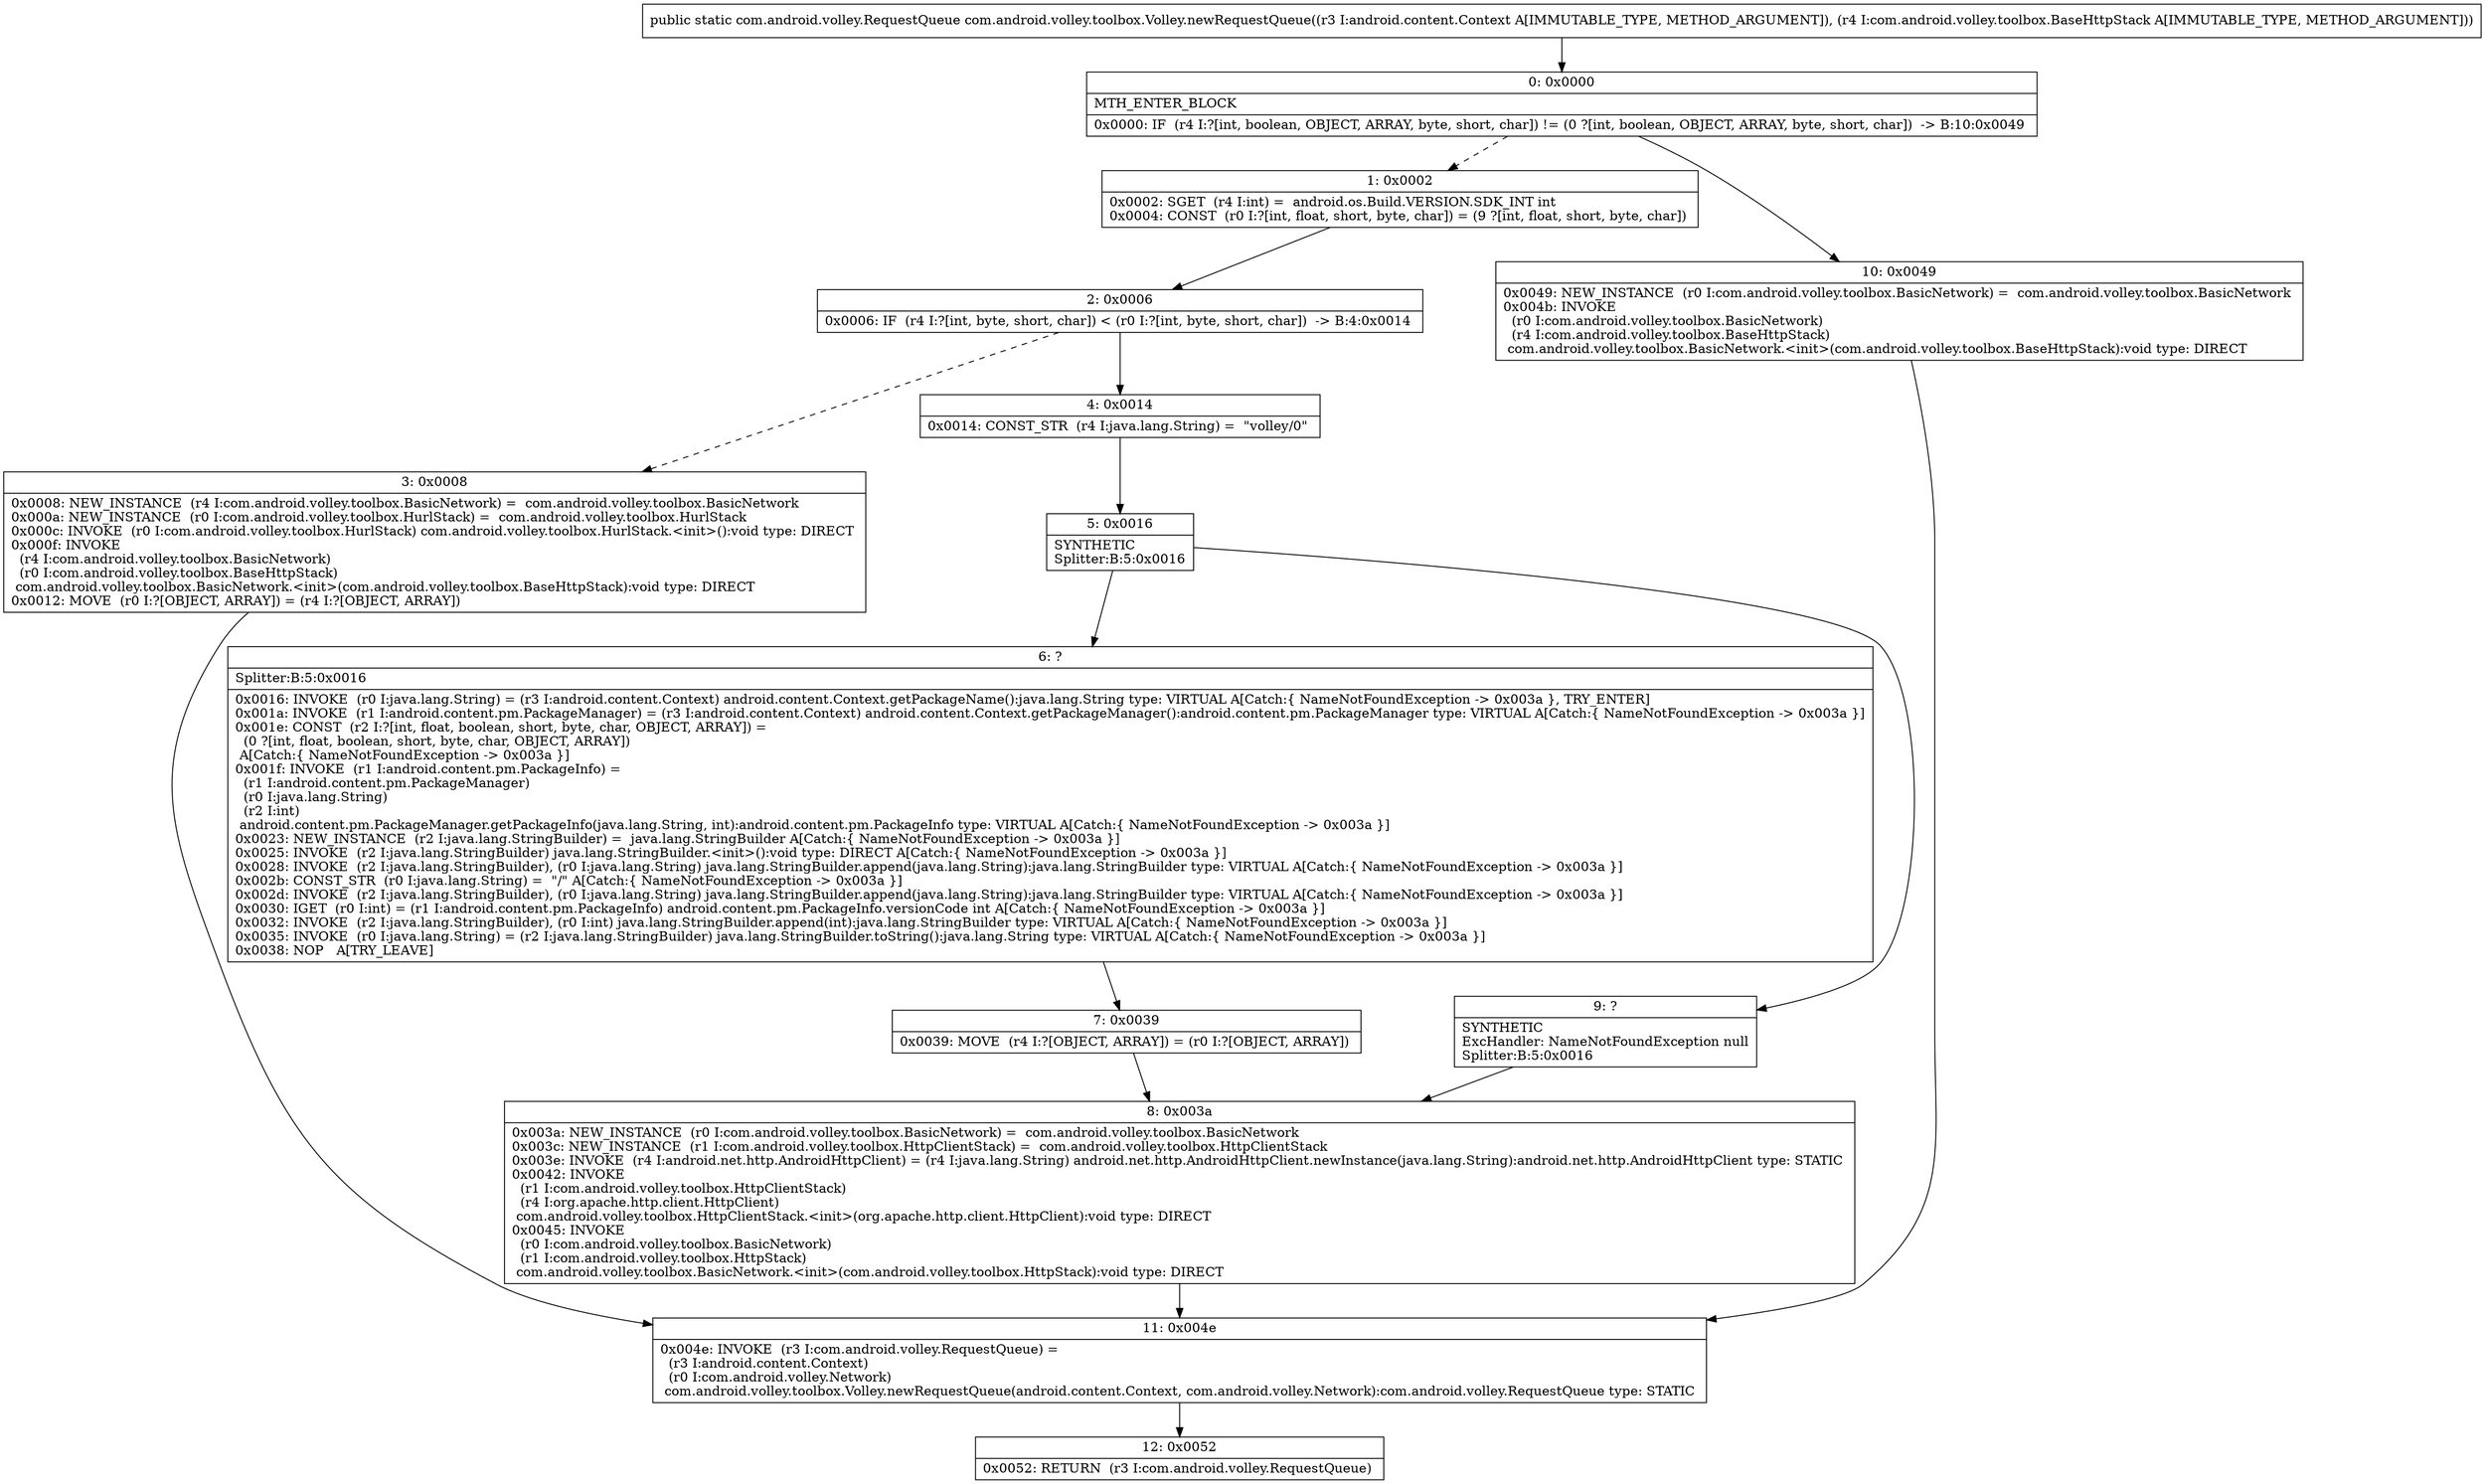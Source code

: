 digraph "CFG forcom.android.volley.toolbox.Volley.newRequestQueue(Landroid\/content\/Context;Lcom\/android\/volley\/toolbox\/BaseHttpStack;)Lcom\/android\/volley\/RequestQueue;" {
Node_0 [shape=record,label="{0\:\ 0x0000|MTH_ENTER_BLOCK\l|0x0000: IF  (r4 I:?[int, boolean, OBJECT, ARRAY, byte, short, char]) != (0 ?[int, boolean, OBJECT, ARRAY, byte, short, char])  \-\> B:10:0x0049 \l}"];
Node_1 [shape=record,label="{1\:\ 0x0002|0x0002: SGET  (r4 I:int) =  android.os.Build.VERSION.SDK_INT int \l0x0004: CONST  (r0 I:?[int, float, short, byte, char]) = (9 ?[int, float, short, byte, char]) \l}"];
Node_2 [shape=record,label="{2\:\ 0x0006|0x0006: IF  (r4 I:?[int, byte, short, char]) \< (r0 I:?[int, byte, short, char])  \-\> B:4:0x0014 \l}"];
Node_3 [shape=record,label="{3\:\ 0x0008|0x0008: NEW_INSTANCE  (r4 I:com.android.volley.toolbox.BasicNetwork) =  com.android.volley.toolbox.BasicNetwork \l0x000a: NEW_INSTANCE  (r0 I:com.android.volley.toolbox.HurlStack) =  com.android.volley.toolbox.HurlStack \l0x000c: INVOKE  (r0 I:com.android.volley.toolbox.HurlStack) com.android.volley.toolbox.HurlStack.\<init\>():void type: DIRECT \l0x000f: INVOKE  \l  (r4 I:com.android.volley.toolbox.BasicNetwork)\l  (r0 I:com.android.volley.toolbox.BaseHttpStack)\l com.android.volley.toolbox.BasicNetwork.\<init\>(com.android.volley.toolbox.BaseHttpStack):void type: DIRECT \l0x0012: MOVE  (r0 I:?[OBJECT, ARRAY]) = (r4 I:?[OBJECT, ARRAY]) \l}"];
Node_4 [shape=record,label="{4\:\ 0x0014|0x0014: CONST_STR  (r4 I:java.lang.String) =  \"volley\/0\" \l}"];
Node_5 [shape=record,label="{5\:\ 0x0016|SYNTHETIC\lSplitter:B:5:0x0016\l}"];
Node_6 [shape=record,label="{6\:\ ?|Splitter:B:5:0x0016\l|0x0016: INVOKE  (r0 I:java.lang.String) = (r3 I:android.content.Context) android.content.Context.getPackageName():java.lang.String type: VIRTUAL A[Catch:\{ NameNotFoundException \-\> 0x003a \}, TRY_ENTER]\l0x001a: INVOKE  (r1 I:android.content.pm.PackageManager) = (r3 I:android.content.Context) android.content.Context.getPackageManager():android.content.pm.PackageManager type: VIRTUAL A[Catch:\{ NameNotFoundException \-\> 0x003a \}]\l0x001e: CONST  (r2 I:?[int, float, boolean, short, byte, char, OBJECT, ARRAY]) = \l  (0 ?[int, float, boolean, short, byte, char, OBJECT, ARRAY])\l A[Catch:\{ NameNotFoundException \-\> 0x003a \}]\l0x001f: INVOKE  (r1 I:android.content.pm.PackageInfo) = \l  (r1 I:android.content.pm.PackageManager)\l  (r0 I:java.lang.String)\l  (r2 I:int)\l android.content.pm.PackageManager.getPackageInfo(java.lang.String, int):android.content.pm.PackageInfo type: VIRTUAL A[Catch:\{ NameNotFoundException \-\> 0x003a \}]\l0x0023: NEW_INSTANCE  (r2 I:java.lang.StringBuilder) =  java.lang.StringBuilder A[Catch:\{ NameNotFoundException \-\> 0x003a \}]\l0x0025: INVOKE  (r2 I:java.lang.StringBuilder) java.lang.StringBuilder.\<init\>():void type: DIRECT A[Catch:\{ NameNotFoundException \-\> 0x003a \}]\l0x0028: INVOKE  (r2 I:java.lang.StringBuilder), (r0 I:java.lang.String) java.lang.StringBuilder.append(java.lang.String):java.lang.StringBuilder type: VIRTUAL A[Catch:\{ NameNotFoundException \-\> 0x003a \}]\l0x002b: CONST_STR  (r0 I:java.lang.String) =  \"\/\" A[Catch:\{ NameNotFoundException \-\> 0x003a \}]\l0x002d: INVOKE  (r2 I:java.lang.StringBuilder), (r0 I:java.lang.String) java.lang.StringBuilder.append(java.lang.String):java.lang.StringBuilder type: VIRTUAL A[Catch:\{ NameNotFoundException \-\> 0x003a \}]\l0x0030: IGET  (r0 I:int) = (r1 I:android.content.pm.PackageInfo) android.content.pm.PackageInfo.versionCode int A[Catch:\{ NameNotFoundException \-\> 0x003a \}]\l0x0032: INVOKE  (r2 I:java.lang.StringBuilder), (r0 I:int) java.lang.StringBuilder.append(int):java.lang.StringBuilder type: VIRTUAL A[Catch:\{ NameNotFoundException \-\> 0x003a \}]\l0x0035: INVOKE  (r0 I:java.lang.String) = (r2 I:java.lang.StringBuilder) java.lang.StringBuilder.toString():java.lang.String type: VIRTUAL A[Catch:\{ NameNotFoundException \-\> 0x003a \}]\l0x0038: NOP   A[TRY_LEAVE]\l}"];
Node_7 [shape=record,label="{7\:\ 0x0039|0x0039: MOVE  (r4 I:?[OBJECT, ARRAY]) = (r0 I:?[OBJECT, ARRAY]) \l}"];
Node_8 [shape=record,label="{8\:\ 0x003a|0x003a: NEW_INSTANCE  (r0 I:com.android.volley.toolbox.BasicNetwork) =  com.android.volley.toolbox.BasicNetwork \l0x003c: NEW_INSTANCE  (r1 I:com.android.volley.toolbox.HttpClientStack) =  com.android.volley.toolbox.HttpClientStack \l0x003e: INVOKE  (r4 I:android.net.http.AndroidHttpClient) = (r4 I:java.lang.String) android.net.http.AndroidHttpClient.newInstance(java.lang.String):android.net.http.AndroidHttpClient type: STATIC \l0x0042: INVOKE  \l  (r1 I:com.android.volley.toolbox.HttpClientStack)\l  (r4 I:org.apache.http.client.HttpClient)\l com.android.volley.toolbox.HttpClientStack.\<init\>(org.apache.http.client.HttpClient):void type: DIRECT \l0x0045: INVOKE  \l  (r0 I:com.android.volley.toolbox.BasicNetwork)\l  (r1 I:com.android.volley.toolbox.HttpStack)\l com.android.volley.toolbox.BasicNetwork.\<init\>(com.android.volley.toolbox.HttpStack):void type: DIRECT \l}"];
Node_9 [shape=record,label="{9\:\ ?|SYNTHETIC\lExcHandler: NameNotFoundException null\lSplitter:B:5:0x0016\l}"];
Node_10 [shape=record,label="{10\:\ 0x0049|0x0049: NEW_INSTANCE  (r0 I:com.android.volley.toolbox.BasicNetwork) =  com.android.volley.toolbox.BasicNetwork \l0x004b: INVOKE  \l  (r0 I:com.android.volley.toolbox.BasicNetwork)\l  (r4 I:com.android.volley.toolbox.BaseHttpStack)\l com.android.volley.toolbox.BasicNetwork.\<init\>(com.android.volley.toolbox.BaseHttpStack):void type: DIRECT \l}"];
Node_11 [shape=record,label="{11\:\ 0x004e|0x004e: INVOKE  (r3 I:com.android.volley.RequestQueue) = \l  (r3 I:android.content.Context)\l  (r0 I:com.android.volley.Network)\l com.android.volley.toolbox.Volley.newRequestQueue(android.content.Context, com.android.volley.Network):com.android.volley.RequestQueue type: STATIC \l}"];
Node_12 [shape=record,label="{12\:\ 0x0052|0x0052: RETURN  (r3 I:com.android.volley.RequestQueue) \l}"];
MethodNode[shape=record,label="{public static com.android.volley.RequestQueue com.android.volley.toolbox.Volley.newRequestQueue((r3 I:android.content.Context A[IMMUTABLE_TYPE, METHOD_ARGUMENT]), (r4 I:com.android.volley.toolbox.BaseHttpStack A[IMMUTABLE_TYPE, METHOD_ARGUMENT])) }"];
MethodNode -> Node_0;
Node_0 -> Node_1[style=dashed];
Node_0 -> Node_10;
Node_1 -> Node_2;
Node_2 -> Node_3[style=dashed];
Node_2 -> Node_4;
Node_3 -> Node_11;
Node_4 -> Node_5;
Node_5 -> Node_6;
Node_5 -> Node_9;
Node_6 -> Node_7;
Node_7 -> Node_8;
Node_8 -> Node_11;
Node_9 -> Node_8;
Node_10 -> Node_11;
Node_11 -> Node_12;
}

